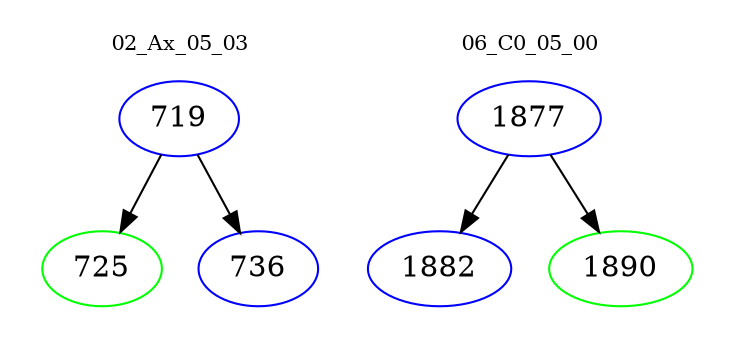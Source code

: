digraph{
subgraph cluster_0 {
color = white
label = "02_Ax_05_03";
fontsize=10;
T0_719 [label="719", color="blue"]
T0_719 -> T0_725 [color="black"]
T0_725 [label="725", color="green"]
T0_719 -> T0_736 [color="black"]
T0_736 [label="736", color="blue"]
}
subgraph cluster_1 {
color = white
label = "06_C0_05_00";
fontsize=10;
T1_1877 [label="1877", color="blue"]
T1_1877 -> T1_1882 [color="black"]
T1_1882 [label="1882", color="blue"]
T1_1877 -> T1_1890 [color="black"]
T1_1890 [label="1890", color="green"]
}
}
